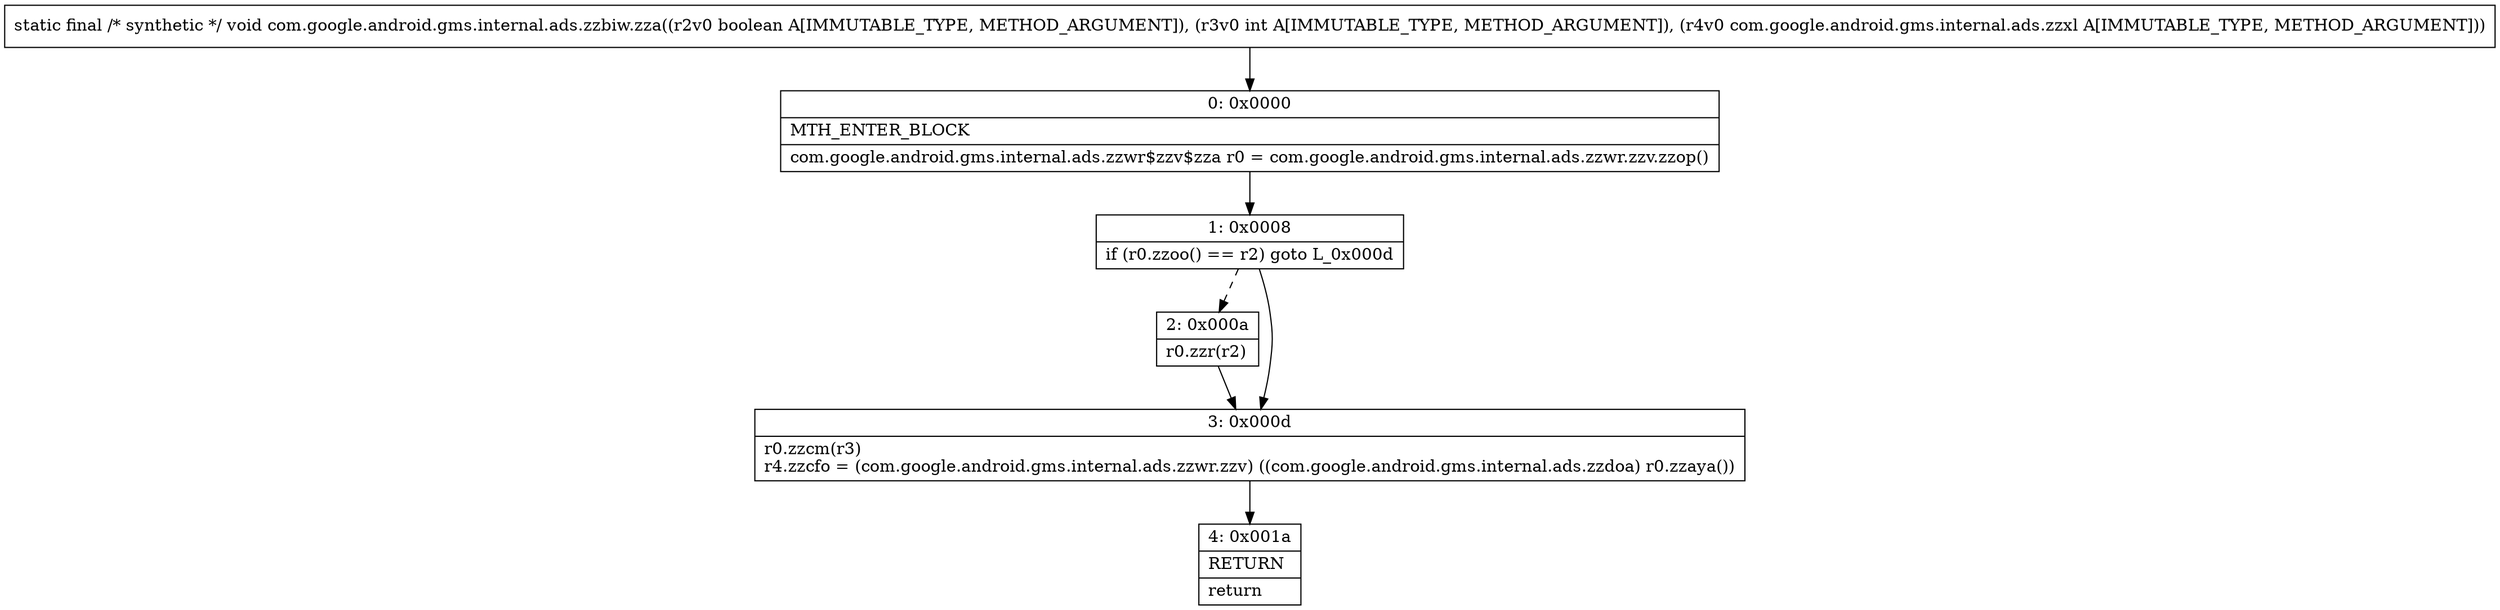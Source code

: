 digraph "CFG forcom.google.android.gms.internal.ads.zzbiw.zza(ZILcom\/google\/android\/gms\/internal\/ads\/zzxl;)V" {
Node_0 [shape=record,label="{0\:\ 0x0000|MTH_ENTER_BLOCK\l|com.google.android.gms.internal.ads.zzwr$zzv$zza r0 = com.google.android.gms.internal.ads.zzwr.zzv.zzop()\l}"];
Node_1 [shape=record,label="{1\:\ 0x0008|if (r0.zzoo() == r2) goto L_0x000d\l}"];
Node_2 [shape=record,label="{2\:\ 0x000a|r0.zzr(r2)\l}"];
Node_3 [shape=record,label="{3\:\ 0x000d|r0.zzcm(r3)\lr4.zzcfo = (com.google.android.gms.internal.ads.zzwr.zzv) ((com.google.android.gms.internal.ads.zzdoa) r0.zzaya())\l}"];
Node_4 [shape=record,label="{4\:\ 0x001a|RETURN\l|return\l}"];
MethodNode[shape=record,label="{static final \/* synthetic *\/ void com.google.android.gms.internal.ads.zzbiw.zza((r2v0 boolean A[IMMUTABLE_TYPE, METHOD_ARGUMENT]), (r3v0 int A[IMMUTABLE_TYPE, METHOD_ARGUMENT]), (r4v0 com.google.android.gms.internal.ads.zzxl A[IMMUTABLE_TYPE, METHOD_ARGUMENT])) }"];
MethodNode -> Node_0;
Node_0 -> Node_1;
Node_1 -> Node_2[style=dashed];
Node_1 -> Node_3;
Node_2 -> Node_3;
Node_3 -> Node_4;
}

